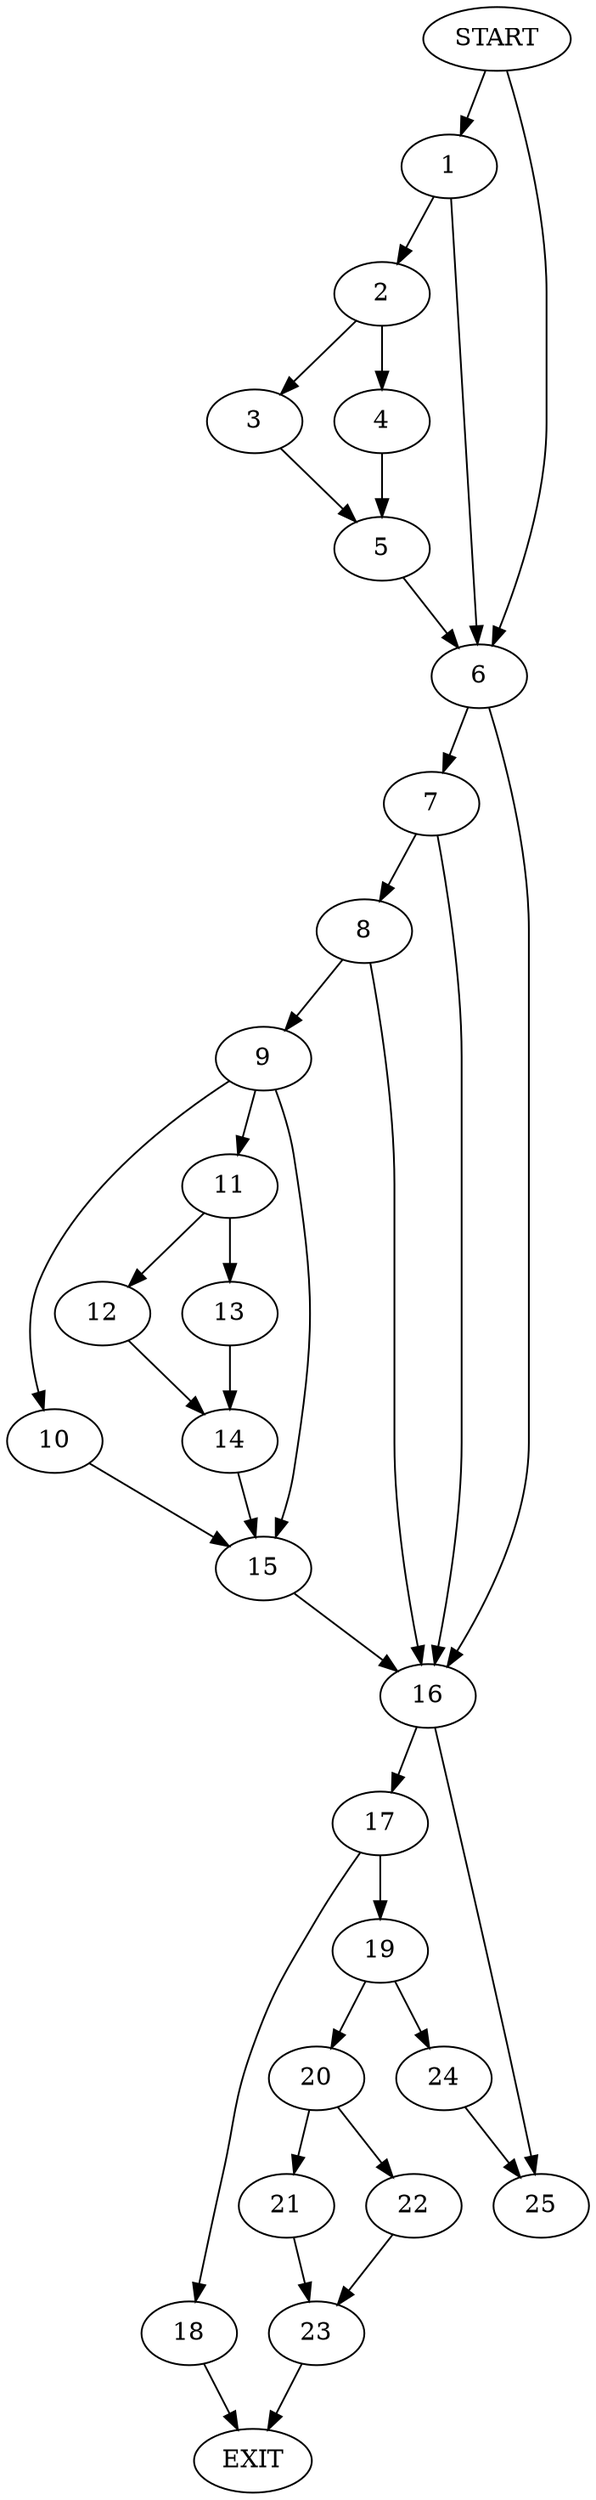 digraph { 
0 [label="START"];
1;
2;
3;
4;
5;
6;
7;
8;
9;
10;
11;
12;
13;
14;
15;
16;
17;
18;
19;
20;
21;
22;
23;
24;
25;
26[label="EXIT"];
0 -> 1;
0 -> 6;
1 -> 2;
1 -> 6;
2 -> 3;
2 -> 4;
3 -> 5;
4 -> 5;
5 -> 6;
6 -> 7;
6 -> 16;
7 -> 8;
7 -> 16;
8 -> 16;
8 -> 9;
9 -> 15;
9 -> 10;
9:s2 -> 11;
10 -> 15;
11 -> 12;
11 -> 13;
12 -> 14;
13 -> 14;
14 -> 15;
15 -> 16;
16 -> 17;
16 -> 25;
17 -> 18;
17 -> 19;
18 -> 26;
19 -> 20;
19 -> 24;
20 -> 21;
20 -> 22;
21 -> 23;
22 -> 23;
23 -> 26;
24 -> 25;
}